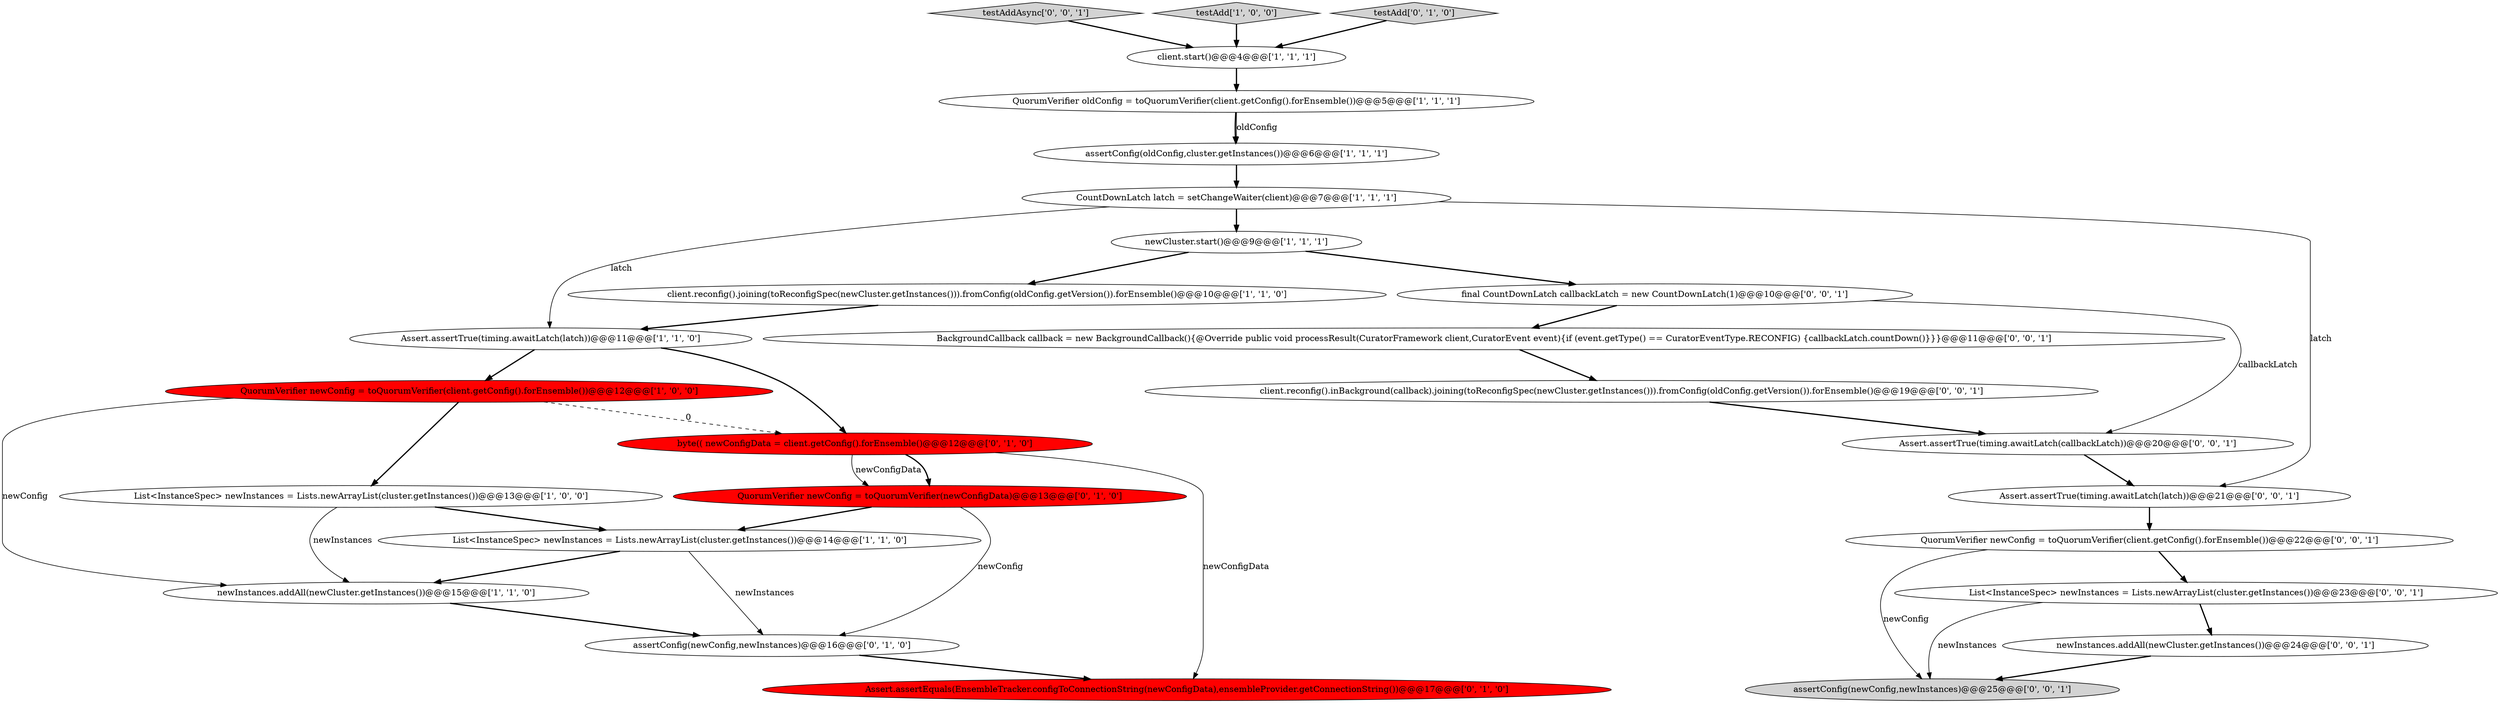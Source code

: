 digraph {
6 [style = filled, label = "newInstances.addAll(newCluster.getInstances())@@@15@@@['1', '1', '0']", fillcolor = white, shape = ellipse image = "AAA0AAABBB1BBB"];
23 [style = filled, label = "client.reconfig().inBackground(callback).joining(toReconfigSpec(newCluster.getInstances())).fromConfig(oldConfig.getVersion()).forEnsemble()@@@19@@@['0', '0', '1']", fillcolor = white, shape = ellipse image = "AAA0AAABBB3BBB"];
8 [style = filled, label = "newCluster.start()@@@9@@@['1', '1', '1']", fillcolor = white, shape = ellipse image = "AAA0AAABBB1BBB"];
1 [style = filled, label = "Assert.assertTrue(timing.awaitLatch(latch))@@@11@@@['1', '1', '0']", fillcolor = white, shape = ellipse image = "AAA0AAABBB1BBB"];
25 [style = filled, label = "QuorumVerifier newConfig = toQuorumVerifier(client.getConfig().forEnsemble())@@@22@@@['0', '0', '1']", fillcolor = white, shape = ellipse image = "AAA0AAABBB3BBB"];
18 [style = filled, label = "List<InstanceSpec> newInstances = Lists.newArrayList(cluster.getInstances())@@@23@@@['0', '0', '1']", fillcolor = white, shape = ellipse image = "AAA0AAABBB3BBB"];
26 [style = filled, label = "newInstances.addAll(newCluster.getInstances())@@@24@@@['0', '0', '1']", fillcolor = white, shape = ellipse image = "AAA0AAABBB3BBB"];
20 [style = filled, label = "testAddAsync['0', '0', '1']", fillcolor = lightgray, shape = diamond image = "AAA0AAABBB3BBB"];
9 [style = filled, label = "QuorumVerifier oldConfig = toQuorumVerifier(client.getConfig().forEnsemble())@@@5@@@['1', '1', '1']", fillcolor = white, shape = ellipse image = "AAA0AAABBB1BBB"];
11 [style = filled, label = "assertConfig(oldConfig,cluster.getInstances())@@@6@@@['1', '1', '1']", fillcolor = white, shape = ellipse image = "AAA0AAABBB1BBB"];
19 [style = filled, label = "assertConfig(newConfig,newInstances)@@@25@@@['0', '0', '1']", fillcolor = lightgray, shape = ellipse image = "AAA0AAABBB3BBB"];
22 [style = filled, label = "final CountDownLatch callbackLatch = new CountDownLatch(1)@@@10@@@['0', '0', '1']", fillcolor = white, shape = ellipse image = "AAA0AAABBB3BBB"];
24 [style = filled, label = "Assert.assertTrue(timing.awaitLatch(callbackLatch))@@@20@@@['0', '0', '1']", fillcolor = white, shape = ellipse image = "AAA0AAABBB3BBB"];
0 [style = filled, label = "CountDownLatch latch = setChangeWaiter(client)@@@7@@@['1', '1', '1']", fillcolor = white, shape = ellipse image = "AAA0AAABBB1BBB"];
7 [style = filled, label = "client.reconfig().joining(toReconfigSpec(newCluster.getInstances())).fromConfig(oldConfig.getVersion()).forEnsemble()@@@10@@@['1', '1', '0']", fillcolor = white, shape = ellipse image = "AAA0AAABBB1BBB"];
2 [style = filled, label = "List<InstanceSpec> newInstances = Lists.newArrayList(cluster.getInstances())@@@14@@@['1', '1', '0']", fillcolor = white, shape = ellipse image = "AAA0AAABBB1BBB"];
10 [style = filled, label = "List<InstanceSpec> newInstances = Lists.newArrayList(cluster.getInstances())@@@13@@@['1', '0', '0']", fillcolor = white, shape = ellipse image = "AAA0AAABBB1BBB"];
13 [style = filled, label = "QuorumVerifier newConfig = toQuorumVerifier(newConfigData)@@@13@@@['0', '1', '0']", fillcolor = red, shape = ellipse image = "AAA1AAABBB2BBB"];
5 [style = filled, label = "QuorumVerifier newConfig = toQuorumVerifier(client.getConfig().forEnsemble())@@@12@@@['1', '0', '0']", fillcolor = red, shape = ellipse image = "AAA1AAABBB1BBB"];
17 [style = filled, label = "Assert.assertTrue(timing.awaitLatch(latch))@@@21@@@['0', '0', '1']", fillcolor = white, shape = ellipse image = "AAA0AAABBB3BBB"];
12 [style = filled, label = "assertConfig(newConfig,newInstances)@@@16@@@['0', '1', '0']", fillcolor = white, shape = ellipse image = "AAA0AAABBB2BBB"];
4 [style = filled, label = "testAdd['1', '0', '0']", fillcolor = lightgray, shape = diamond image = "AAA0AAABBB1BBB"];
3 [style = filled, label = "client.start()@@@4@@@['1', '1', '1']", fillcolor = white, shape = ellipse image = "AAA0AAABBB1BBB"];
16 [style = filled, label = "testAdd['0', '1', '0']", fillcolor = lightgray, shape = diamond image = "AAA0AAABBB2BBB"];
14 [style = filled, label = "byte(( newConfigData = client.getConfig().forEnsemble()@@@12@@@['0', '1', '0']", fillcolor = red, shape = ellipse image = "AAA1AAABBB2BBB"];
21 [style = filled, label = "BackgroundCallback callback = new BackgroundCallback(){@Override public void processResult(CuratorFramework client,CuratorEvent event){if (event.getType() == CuratorEventType.RECONFIG) {callbackLatch.countDown()}}}@@@11@@@['0', '0', '1']", fillcolor = white, shape = ellipse image = "AAA0AAABBB3BBB"];
15 [style = filled, label = "Assert.assertEquals(EnsembleTracker.configToConnectionString(newConfigData),ensembleProvider.getConnectionString())@@@17@@@['0', '1', '0']", fillcolor = red, shape = ellipse image = "AAA1AAABBB2BBB"];
1->5 [style = bold, label=""];
2->12 [style = solid, label="newInstances"];
16->3 [style = bold, label=""];
5->10 [style = bold, label=""];
4->3 [style = bold, label=""];
17->25 [style = bold, label=""];
5->14 [style = dashed, label="0"];
7->1 [style = bold, label=""];
9->11 [style = bold, label=""];
2->6 [style = bold, label=""];
13->12 [style = solid, label="newConfig"];
22->24 [style = solid, label="callbackLatch"];
18->26 [style = bold, label=""];
12->15 [style = bold, label=""];
25->18 [style = bold, label=""];
22->21 [style = bold, label=""];
20->3 [style = bold, label=""];
18->19 [style = solid, label="newInstances"];
26->19 [style = bold, label=""];
8->7 [style = bold, label=""];
8->22 [style = bold, label=""];
25->19 [style = solid, label="newConfig"];
3->9 [style = bold, label=""];
23->24 [style = bold, label=""];
11->0 [style = bold, label=""];
5->6 [style = solid, label="newConfig"];
14->13 [style = solid, label="newConfigData"];
0->17 [style = solid, label="latch"];
14->15 [style = solid, label="newConfigData"];
24->17 [style = bold, label=""];
0->8 [style = bold, label=""];
9->11 [style = solid, label="oldConfig"];
10->2 [style = bold, label=""];
1->14 [style = bold, label=""];
14->13 [style = bold, label=""];
0->1 [style = solid, label="latch"];
10->6 [style = solid, label="newInstances"];
13->2 [style = bold, label=""];
21->23 [style = bold, label=""];
6->12 [style = bold, label=""];
}
